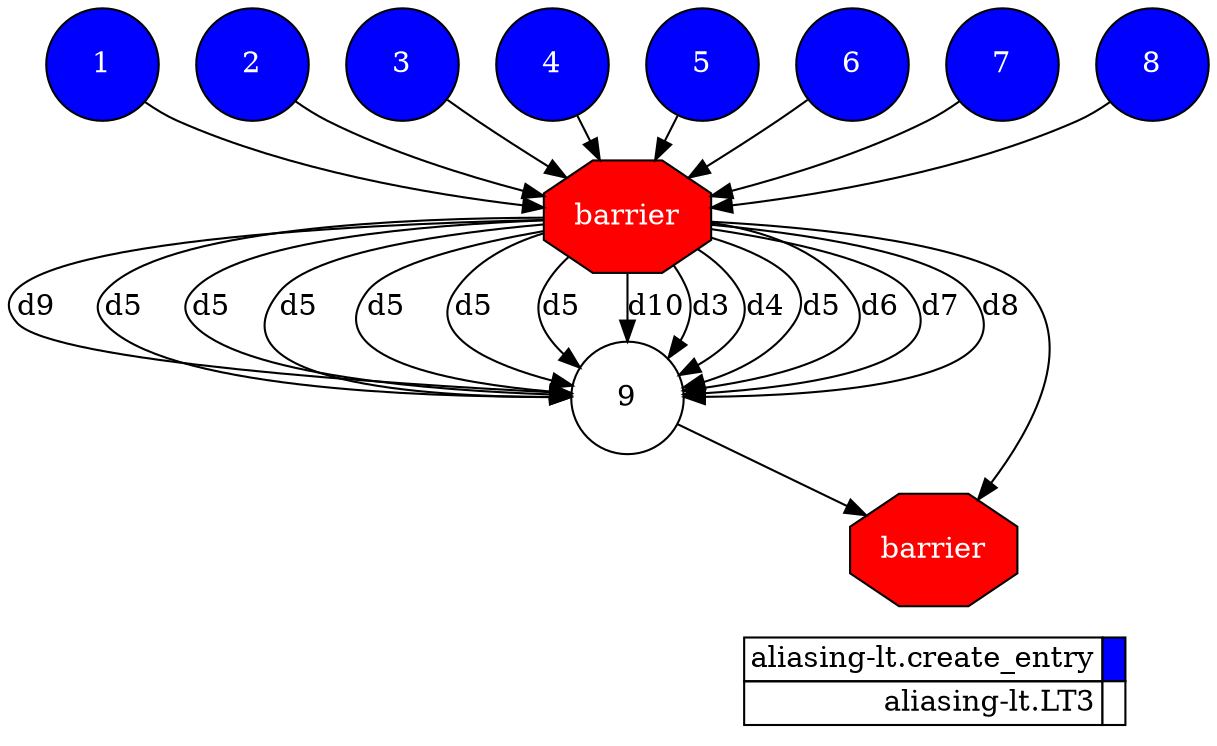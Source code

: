 digraph {
  rankdir=TB;
  labeljust="l";
  subgraph dependence_graph {
    ranksep=0.20;
    node[height=0.75];

1[shape=circle, style=filled fillcolor="#0000ff" fontcolor="#ffffff"];
2[shape=circle, style=filled fillcolor="#0000ff" fontcolor="#ffffff"];
3[shape=circle, style=filled fillcolor="#0000ff" fontcolor="#ffffff"];
4[shape=circle, style=filled fillcolor="#0000ff" fontcolor="#ffffff"];
5[shape=circle, style=filled fillcolor="#0000ff" fontcolor="#ffffff"];
6[shape=circle, style=filled fillcolor="#0000ff" fontcolor="#ffffff"];
7[shape=circle, style=filled fillcolor="#0000ff" fontcolor="#ffffff"];
8[shape=circle, style=filled fillcolor="#0000ff" fontcolor="#ffffff"];
Synchro1[label="barrier", shape=octagon, style=filled fillcolor="#ff0000" fontcolor="#FFFFFF"];
8 -> Synchro1;
6 -> Synchro1;
3 -> Synchro1;
1 -> Synchro1;
5 -> Synchro1;
4 -> Synchro1;
2 -> Synchro1;
7 -> Synchro1;
9[shape=circle, style=filled fillcolor="#ffffff" fontcolor="#000000"];
Synchro1 -> 9[ label="d9" ];
Synchro1 -> 9[ label="d5" ];
Synchro1 -> 9[ label="d5" ];
Synchro1 -> 9[ label="d5" ];
Synchro1 -> 9[ label="d5" ];
Synchro1 -> 9[ label="d5" ];
Synchro1 -> 9[ label="d5" ];
Synchro1 -> 9[ label="d10" ];
Synchro1 -> 9[ label="d3" ];
Synchro1 -> 9[ label="d4" ];
Synchro1 -> 9[ label="d5" ];
Synchro1 -> 9[ label="d6" ];
Synchro1 -> 9[ label="d7" ];
Synchro1 -> 9[ label="d8" ];
Synchro2[label="barrier", shape=octagon, style=filled fillcolor="#ff0000" fontcolor="#FFFFFF"];
Synchro1 -> Synchro2;
9 -> Synchro2;  }
  subgraph legend {
    rank=sink;
    node [shape=plaintext, height=0.75];
    ranksep=0.20;
    label = "Legend";
    key [label=<
      <table border="0" cellpadding="2" cellspacing="0" cellborder="1">
<tr>
<td align="right">aliasing-lt.create_entry</td>
<td bgcolor="#0000ff">&nbsp;</td>
</tr>
<tr>
<td align="right">aliasing-lt.LT3</td>
<td bgcolor="#ffffff">&nbsp;</td>
</tr>
      </table>
    >]
  }
}
